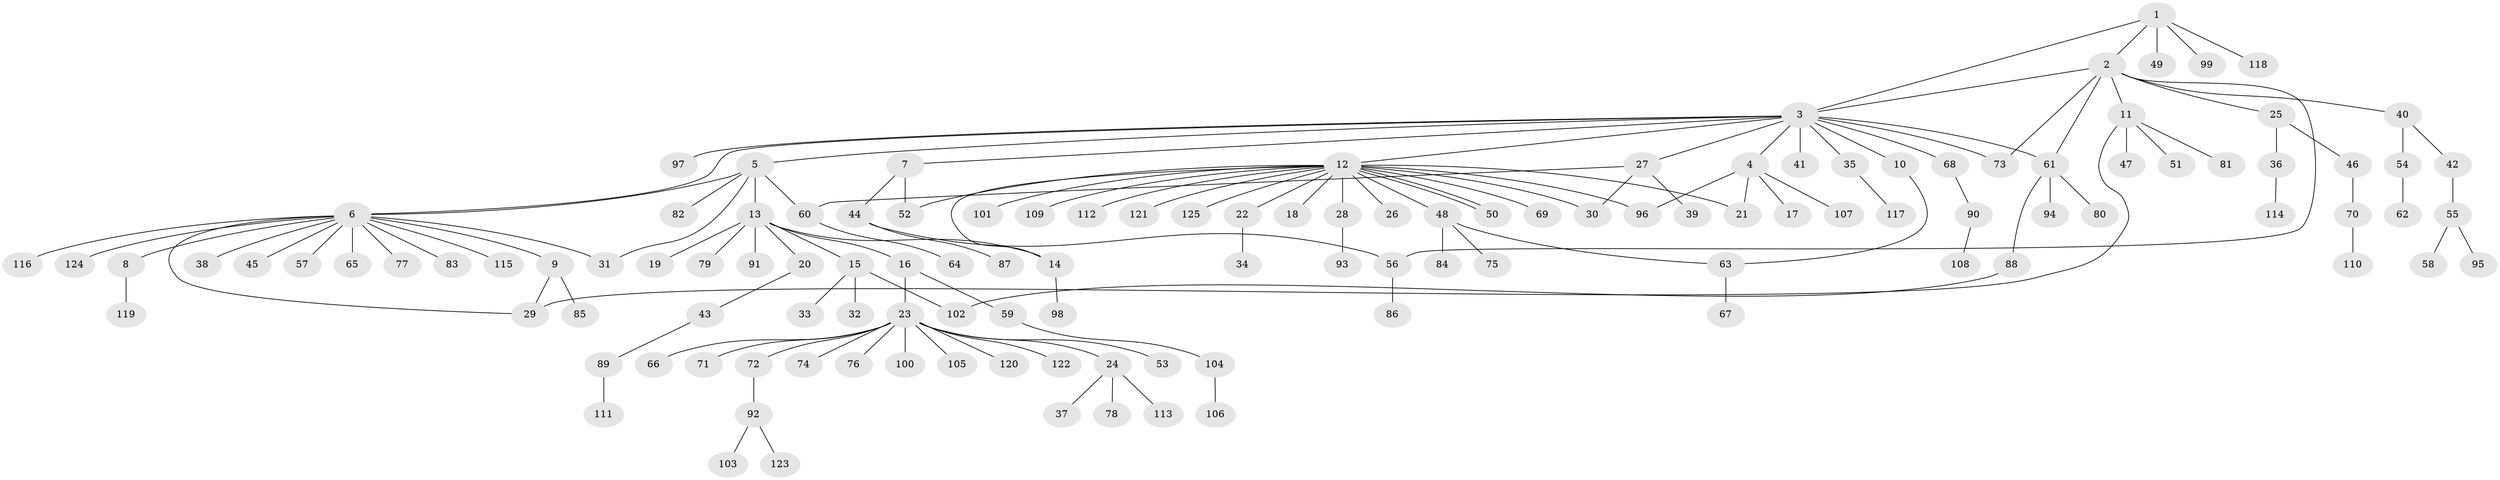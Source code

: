 // coarse degree distribution, {17: 0.010309278350515464, 8: 0.010309278350515464, 4: 0.030927835051546393, 5: 0.020618556701030927, 13: 0.010309278350515464, 3: 0.09278350515463918, 1: 0.5979381443298969, 2: 0.1958762886597938, 19: 0.010309278350515464, 9: 0.010309278350515464, 11: 0.010309278350515464}
// Generated by graph-tools (version 1.1) at 2025/23/03/03/25 07:23:54]
// undirected, 125 vertices, 141 edges
graph export_dot {
graph [start="1"]
  node [color=gray90,style=filled];
  1;
  2;
  3;
  4;
  5;
  6;
  7;
  8;
  9;
  10;
  11;
  12;
  13;
  14;
  15;
  16;
  17;
  18;
  19;
  20;
  21;
  22;
  23;
  24;
  25;
  26;
  27;
  28;
  29;
  30;
  31;
  32;
  33;
  34;
  35;
  36;
  37;
  38;
  39;
  40;
  41;
  42;
  43;
  44;
  45;
  46;
  47;
  48;
  49;
  50;
  51;
  52;
  53;
  54;
  55;
  56;
  57;
  58;
  59;
  60;
  61;
  62;
  63;
  64;
  65;
  66;
  67;
  68;
  69;
  70;
  71;
  72;
  73;
  74;
  75;
  76;
  77;
  78;
  79;
  80;
  81;
  82;
  83;
  84;
  85;
  86;
  87;
  88;
  89;
  90;
  91;
  92;
  93;
  94;
  95;
  96;
  97;
  98;
  99;
  100;
  101;
  102;
  103;
  104;
  105;
  106;
  107;
  108;
  109;
  110;
  111;
  112;
  113;
  114;
  115;
  116;
  117;
  118;
  119;
  120;
  121;
  122;
  123;
  124;
  125;
  1 -- 2;
  1 -- 3;
  1 -- 49;
  1 -- 99;
  1 -- 118;
  2 -- 3;
  2 -- 11;
  2 -- 25;
  2 -- 40;
  2 -- 56;
  2 -- 61;
  2 -- 73;
  3 -- 4;
  3 -- 5;
  3 -- 6;
  3 -- 7;
  3 -- 10;
  3 -- 12;
  3 -- 27;
  3 -- 35;
  3 -- 41;
  3 -- 61;
  3 -- 68;
  3 -- 73;
  3 -- 97;
  4 -- 17;
  4 -- 21;
  4 -- 96;
  4 -- 107;
  5 -- 6;
  5 -- 13;
  5 -- 31;
  5 -- 60;
  5 -- 82;
  6 -- 8;
  6 -- 9;
  6 -- 29;
  6 -- 31;
  6 -- 38;
  6 -- 45;
  6 -- 57;
  6 -- 65;
  6 -- 77;
  6 -- 83;
  6 -- 115;
  6 -- 116;
  6 -- 124;
  7 -- 44;
  7 -- 52;
  8 -- 119;
  9 -- 29;
  9 -- 85;
  10 -- 63;
  11 -- 29;
  11 -- 47;
  11 -- 51;
  11 -- 81;
  12 -- 14;
  12 -- 18;
  12 -- 21;
  12 -- 22;
  12 -- 26;
  12 -- 28;
  12 -- 30;
  12 -- 48;
  12 -- 50;
  12 -- 50;
  12 -- 52;
  12 -- 69;
  12 -- 96;
  12 -- 101;
  12 -- 109;
  12 -- 112;
  12 -- 121;
  12 -- 125;
  13 -- 14;
  13 -- 15;
  13 -- 16;
  13 -- 19;
  13 -- 20;
  13 -- 79;
  13 -- 91;
  14 -- 98;
  15 -- 32;
  15 -- 33;
  15 -- 102;
  16 -- 23;
  16 -- 59;
  20 -- 43;
  22 -- 34;
  23 -- 24;
  23 -- 53;
  23 -- 66;
  23 -- 71;
  23 -- 72;
  23 -- 74;
  23 -- 76;
  23 -- 100;
  23 -- 105;
  23 -- 120;
  23 -- 122;
  24 -- 37;
  24 -- 78;
  24 -- 113;
  25 -- 36;
  25 -- 46;
  27 -- 30;
  27 -- 39;
  27 -- 60;
  28 -- 93;
  35 -- 117;
  36 -- 114;
  40 -- 42;
  40 -- 54;
  42 -- 55;
  43 -- 89;
  44 -- 56;
  44 -- 87;
  46 -- 70;
  48 -- 63;
  48 -- 75;
  48 -- 84;
  54 -- 62;
  55 -- 58;
  55 -- 95;
  56 -- 86;
  59 -- 104;
  60 -- 64;
  61 -- 80;
  61 -- 88;
  61 -- 94;
  63 -- 67;
  68 -- 90;
  70 -- 110;
  72 -- 92;
  88 -- 102;
  89 -- 111;
  90 -- 108;
  92 -- 103;
  92 -- 123;
  104 -- 106;
}
